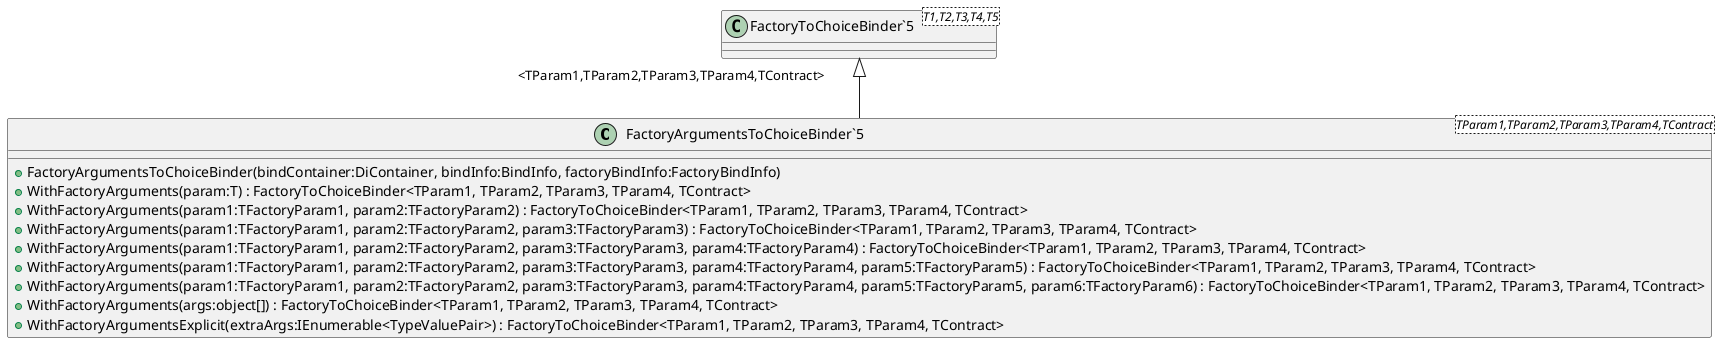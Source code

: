 @startuml
class "FactoryArgumentsToChoiceBinder`5"<TParam1,TParam2,TParam3,TParam4,TContract> {
    + FactoryArgumentsToChoiceBinder(bindContainer:DiContainer, bindInfo:BindInfo, factoryBindInfo:FactoryBindInfo)
    + WithFactoryArguments(param:T) : FactoryToChoiceBinder<TParam1, TParam2, TParam3, TParam4, TContract>
    + WithFactoryArguments(param1:TFactoryParam1, param2:TFactoryParam2) : FactoryToChoiceBinder<TParam1, TParam2, TParam3, TParam4, TContract>
    + WithFactoryArguments(param1:TFactoryParam1, param2:TFactoryParam2, param3:TFactoryParam3) : FactoryToChoiceBinder<TParam1, TParam2, TParam3, TParam4, TContract>
    + WithFactoryArguments(param1:TFactoryParam1, param2:TFactoryParam2, param3:TFactoryParam3, param4:TFactoryParam4) : FactoryToChoiceBinder<TParam1, TParam2, TParam3, TParam4, TContract>
    + WithFactoryArguments(param1:TFactoryParam1, param2:TFactoryParam2, param3:TFactoryParam3, param4:TFactoryParam4, param5:TFactoryParam5) : FactoryToChoiceBinder<TParam1, TParam2, TParam3, TParam4, TContract>
    + WithFactoryArguments(param1:TFactoryParam1, param2:TFactoryParam2, param3:TFactoryParam3, param4:TFactoryParam4, param5:TFactoryParam5, param6:TFactoryParam6) : FactoryToChoiceBinder<TParam1, TParam2, TParam3, TParam4, TContract>
    + WithFactoryArguments(args:object[]) : FactoryToChoiceBinder<TParam1, TParam2, TParam3, TParam4, TContract>
    + WithFactoryArgumentsExplicit(extraArgs:IEnumerable<TypeValuePair>) : FactoryToChoiceBinder<TParam1, TParam2, TParam3, TParam4, TContract>
}
class "FactoryToChoiceBinder`5"<T1,T2,T3,T4,T5> {
}
"FactoryToChoiceBinder`5" "<TParam1,TParam2,TParam3,TParam4,TContract>" <|-- "FactoryArgumentsToChoiceBinder`5"
@enduml
